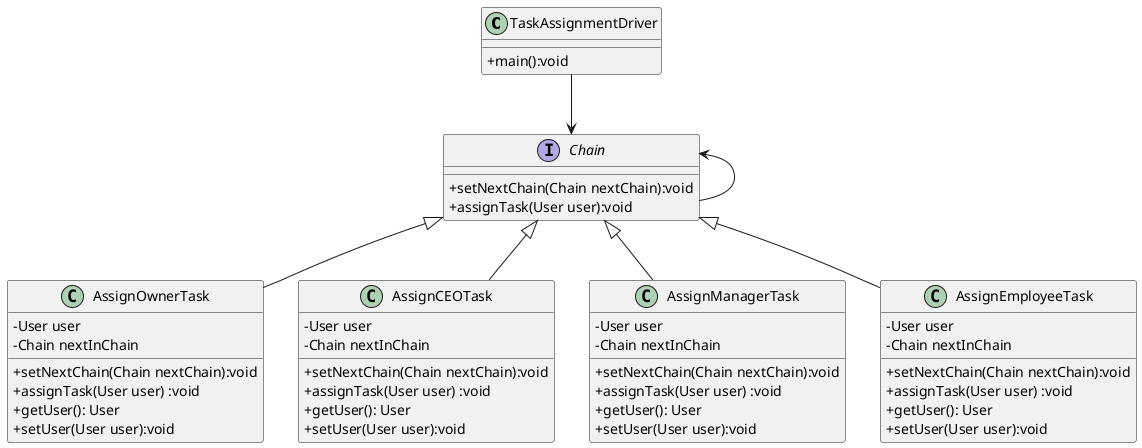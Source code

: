 @startuml
skinparam classAttributeIconSize 0


class TaskAssignmentDriver {
    +main():void
}

interface Chain {
    +setNextChain(Chain nextChain):void
    +assignTask(User user):void
}


class AssignOwnerTask {
      -User user
      -Chain nextInChain
      +setNextChain(Chain nextChain):void
      +assignTask(User user) :void
      +getUser(): User
      +setUser(User user):void
}

class AssignCEOTask {
      -User user
      -Chain nextInChain
      +setNextChain(Chain nextChain):void
      +assignTask(User user) :void
      +getUser(): User
      +setUser(User user):void
}

class AssignManagerTask {
      -User user
      -Chain nextInChain
      +setNextChain(Chain nextChain):void
      +assignTask(User user) :void
      +getUser(): User
      +setUser(User user):void
}

class AssignEmployeeTask {
      -User user
      -Chain nextInChain
      +setNextChain(Chain nextChain):void
      +assignTask(User user) :void
      +getUser(): User
      +setUser(User user):void
}


 TaskAssignmentDriver --> Chain
 Chain  <-- Chain
 Chain  <|-- AssignOwnerTask
 Chain  <|-- AssignCEOTask
 Chain  <|-- AssignManagerTask
 Chain  <|-- AssignEmployeeTask




@enduml